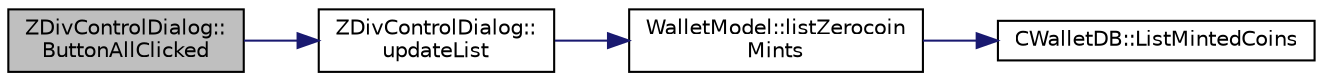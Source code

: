 digraph "ZDivControlDialog::ButtonAllClicked"
{
  edge [fontname="Helvetica",fontsize="10",labelfontname="Helvetica",labelfontsize="10"];
  node [fontname="Helvetica",fontsize="10",shape=record];
  rankdir="LR";
  Node10 [label="ZDivControlDialog::\lButtonAllClicked",height=0.2,width=0.4,color="black", fillcolor="grey75", style="filled", fontcolor="black"];
  Node10 -> Node11 [color="midnightblue",fontsize="10",style="solid",fontname="Helvetica"];
  Node11 [label="ZDivControlDialog::\lupdateList",height=0.2,width=0.4,color="black", fillcolor="white", style="filled",URL="$class_z_div_control_dialog.html#af31333e9a73a658c6fb164b40dd958e6"];
  Node11 -> Node12 [color="midnightblue",fontsize="10",style="solid",fontname="Helvetica"];
  Node12 [label="WalletModel::listZerocoin\lMints",height=0.2,width=0.4,color="black", fillcolor="white", style="filled",URL="$class_wallet_model.html#a901e0b3c32c39bd3301d90f05255f442"];
  Node12 -> Node13 [color="midnightblue",fontsize="10",style="solid",fontname="Helvetica"];
  Node13 [label="CWalletDB::ListMintedCoins",height=0.2,width=0.4,color="black", fillcolor="white", style="filled",URL="$class_c_wallet_d_b.html#a906d7b97c6b94f4225957d576222bbb6"];
}
